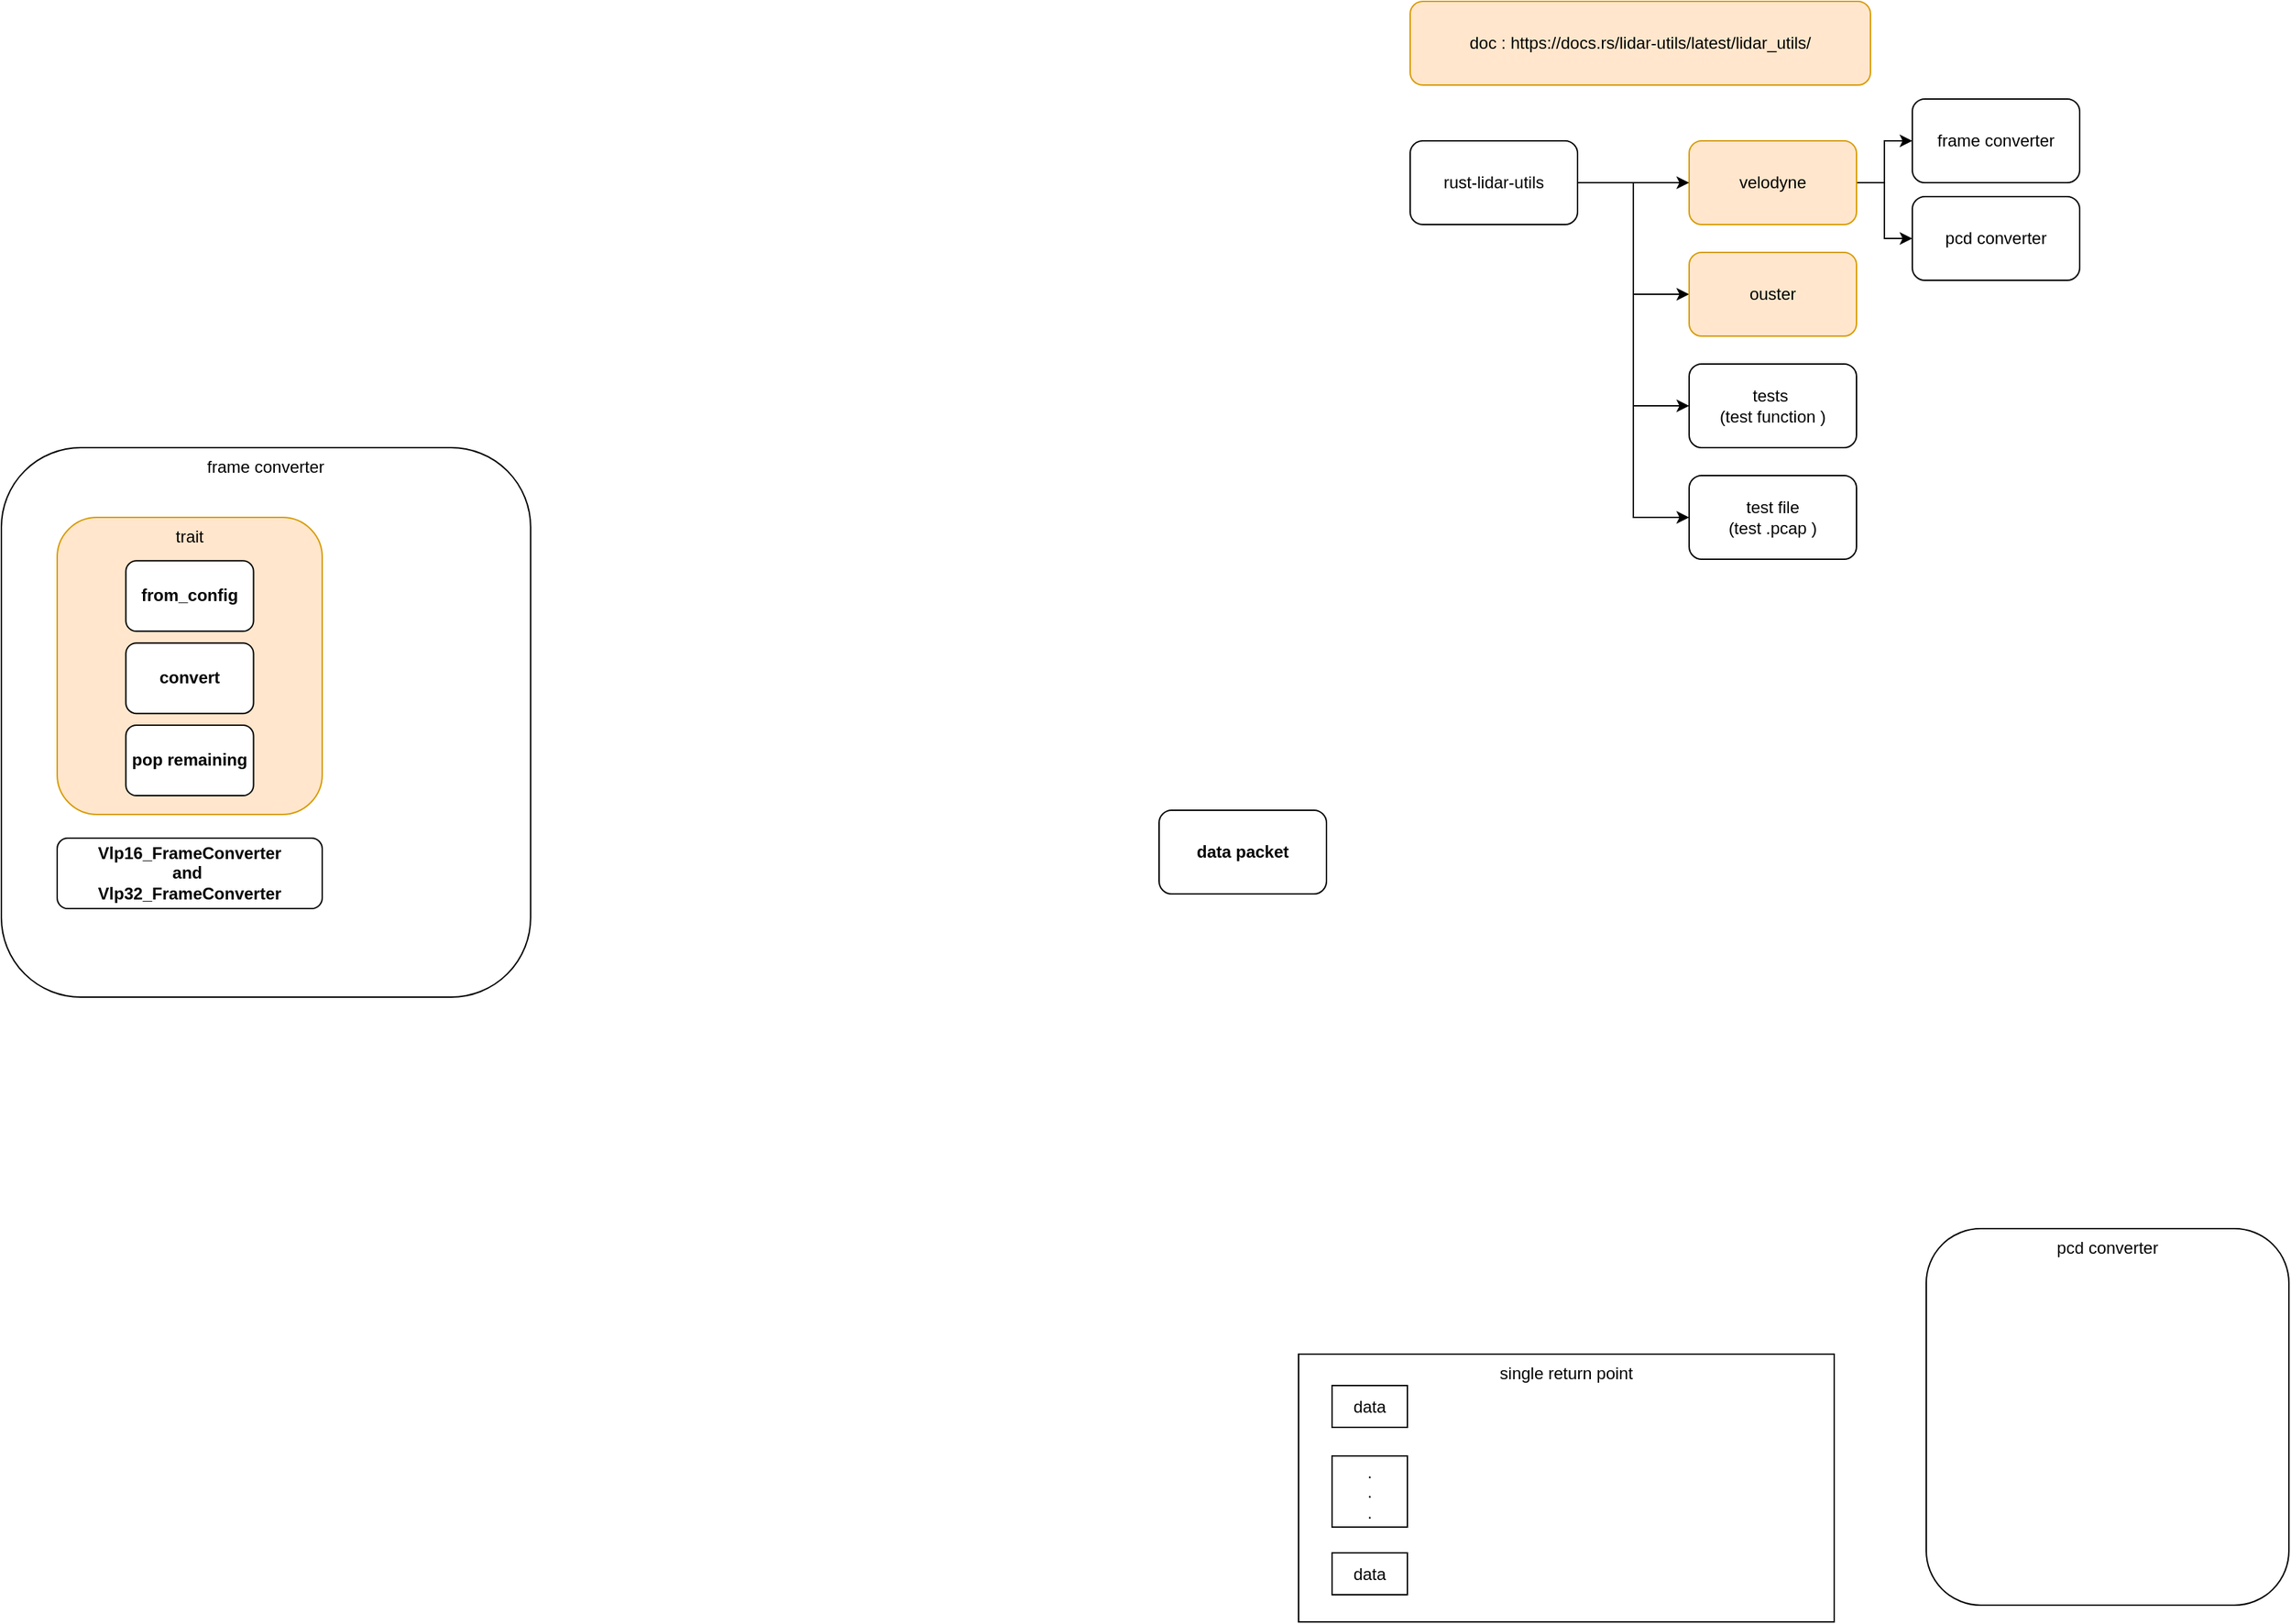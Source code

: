 <mxfile version="15.9.6" type="github">
  <diagram id="g9rVfQRId_UXP_9nCWD6" name="Page-1">
    <mxGraphModel dx="2584" dy="1652" grid="1" gridSize="10" guides="1" tooltips="1" connect="1" arrows="1" fold="1" page="1" pageScale="1" pageWidth="827" pageHeight="1169" math="0" shadow="0">
      <root>
        <mxCell id="0" />
        <mxCell id="1" parent="0" />
        <mxCell id="2hSiSO6r-g4GhnsCLej8-1" value="tests&amp;nbsp;&lt;br&gt;(test function )" style="rounded=1;whiteSpace=wrap;html=1;" parent="1" vertex="1">
          <mxGeometry x="160" y="50" width="120" height="60" as="geometry" />
        </mxCell>
        <mxCell id="2hSiSO6r-g4GhnsCLej8-2" value="data packet" style="rounded=1;whiteSpace=wrap;html=1;fontStyle=1" parent="1" vertex="1">
          <mxGeometry x="-220" y="370" width="120" height="60" as="geometry" />
        </mxCell>
        <mxCell id="6qG_eV-OuzegyWjNAK-b-7" style="edgeStyle=orthogonalEdgeStyle;rounded=0;orthogonalLoop=1;jettySize=auto;html=1;entryX=0;entryY=0.5;entryDx=0;entryDy=0;" edge="1" parent="1" source="2hSiSO6r-g4GhnsCLej8-3" target="6qG_eV-OuzegyWjNAK-b-5">
          <mxGeometry relative="1" as="geometry" />
        </mxCell>
        <mxCell id="6qG_eV-OuzegyWjNAK-b-8" style="edgeStyle=orthogonalEdgeStyle;rounded=0;orthogonalLoop=1;jettySize=auto;html=1;" edge="1" parent="1" source="2hSiSO6r-g4GhnsCLej8-3" target="6qG_eV-OuzegyWjNAK-b-6">
          <mxGeometry relative="1" as="geometry" />
        </mxCell>
        <mxCell id="2hSiSO6r-g4GhnsCLej8-3" value="velodyne" style="rounded=1;whiteSpace=wrap;html=1;fillColor=#ffe6cc;strokeColor=#d79b00;" parent="1" vertex="1">
          <mxGeometry x="160" y="-110" width="120" height="60" as="geometry" />
        </mxCell>
        <mxCell id="2hSiSO6r-g4GhnsCLej8-4" value="doc :&amp;nbsp;https://docs.rs/lidar-utils/latest/lidar_utils/" style="rounded=1;whiteSpace=wrap;html=1;fillColor=#ffe6cc;strokeColor=#d79b00;" parent="1" vertex="1">
          <mxGeometry x="-40" y="-210" width="330" height="60" as="geometry" />
        </mxCell>
        <mxCell id="6qG_eV-OuzegyWjNAK-b-2" style="edgeStyle=orthogonalEdgeStyle;rounded=0;orthogonalLoop=1;jettySize=auto;html=1;entryX=0;entryY=0.5;entryDx=0;entryDy=0;" edge="1" parent="1" source="6qG_eV-OuzegyWjNAK-b-1" target="2hSiSO6r-g4GhnsCLej8-3">
          <mxGeometry relative="1" as="geometry" />
        </mxCell>
        <mxCell id="6qG_eV-OuzegyWjNAK-b-4" style="edgeStyle=orthogonalEdgeStyle;rounded=0;orthogonalLoop=1;jettySize=auto;html=1;entryX=0;entryY=0.5;entryDx=0;entryDy=0;" edge="1" parent="1" source="6qG_eV-OuzegyWjNAK-b-1" target="6qG_eV-OuzegyWjNAK-b-3">
          <mxGeometry relative="1" as="geometry" />
        </mxCell>
        <mxCell id="6qG_eV-OuzegyWjNAK-b-9" style="edgeStyle=orthogonalEdgeStyle;rounded=0;orthogonalLoop=1;jettySize=auto;html=1;entryX=0;entryY=0.5;entryDx=0;entryDy=0;" edge="1" parent="1" source="6qG_eV-OuzegyWjNAK-b-1" target="2hSiSO6r-g4GhnsCLej8-1">
          <mxGeometry relative="1" as="geometry" />
        </mxCell>
        <mxCell id="6qG_eV-OuzegyWjNAK-b-11" style="edgeStyle=orthogonalEdgeStyle;rounded=0;orthogonalLoop=1;jettySize=auto;html=1;entryX=0;entryY=0.5;entryDx=0;entryDy=0;" edge="1" parent="1" source="6qG_eV-OuzegyWjNAK-b-1" target="6qG_eV-OuzegyWjNAK-b-10">
          <mxGeometry relative="1" as="geometry" />
        </mxCell>
        <mxCell id="6qG_eV-OuzegyWjNAK-b-1" value="rust-lidar-utils" style="rounded=1;whiteSpace=wrap;html=1;" vertex="1" parent="1">
          <mxGeometry x="-40" y="-110" width="120" height="60" as="geometry" />
        </mxCell>
        <mxCell id="6qG_eV-OuzegyWjNAK-b-3" value="ouster" style="rounded=1;whiteSpace=wrap;html=1;fillColor=#ffe6cc;strokeColor=#d79b00;" vertex="1" parent="1">
          <mxGeometry x="160" y="-30" width="120" height="60" as="geometry" />
        </mxCell>
        <mxCell id="6qG_eV-OuzegyWjNAK-b-5" value="frame converter" style="rounded=1;whiteSpace=wrap;html=1;" vertex="1" parent="1">
          <mxGeometry x="320" y="-140" width="120" height="60" as="geometry" />
        </mxCell>
        <mxCell id="6qG_eV-OuzegyWjNAK-b-6" value="pcd converter" style="rounded=1;whiteSpace=wrap;html=1;" vertex="1" parent="1">
          <mxGeometry x="320" y="-70" width="120" height="60" as="geometry" />
        </mxCell>
        <mxCell id="6qG_eV-OuzegyWjNAK-b-10" value="test file&lt;br&gt;(test .pcap )" style="rounded=1;whiteSpace=wrap;html=1;" vertex="1" parent="1">
          <mxGeometry x="160" y="130" width="120" height="60" as="geometry" />
        </mxCell>
        <mxCell id="6qG_eV-OuzegyWjNAK-b-12" value="" style="group" vertex="1" connectable="0" parent="1">
          <mxGeometry x="-120" y="760" width="384" height="192" as="geometry" />
        </mxCell>
        <mxCell id="_eqaHYVxHlZJ16gZmGbW-1" value="single return point" style="rounded=0;whiteSpace=wrap;html=1;verticalAlign=top;" parent="6qG_eV-OuzegyWjNAK-b-12" vertex="1">
          <mxGeometry width="384" height="192" as="geometry" />
        </mxCell>
        <mxCell id="_eqaHYVxHlZJ16gZmGbW-2" value="data" style="rounded=0;whiteSpace=wrap;html=1;" parent="6qG_eV-OuzegyWjNAK-b-12" vertex="1">
          <mxGeometry x="24" y="142.5" width="54" height="30" as="geometry" />
        </mxCell>
        <mxCell id="_eqaHYVxHlZJ16gZmGbW-3" value="data" style="rounded=0;whiteSpace=wrap;html=1;" parent="6qG_eV-OuzegyWjNAK-b-12" vertex="1">
          <mxGeometry x="24" y="22.5" width="54" height="30" as="geometry" />
        </mxCell>
        <mxCell id="_eqaHYVxHlZJ16gZmGbW-4" value=".&lt;br&gt;.&lt;br&gt;.&lt;br&gt;" style="rounded=0;whiteSpace=wrap;html=1;" parent="6qG_eV-OuzegyWjNAK-b-12" vertex="1">
          <mxGeometry x="24" y="73" width="54" height="51" as="geometry" />
        </mxCell>
        <mxCell id="6qG_eV-OuzegyWjNAK-b-14" value="pcd converter" style="rounded=1;whiteSpace=wrap;html=1;verticalAlign=top;" vertex="1" parent="1">
          <mxGeometry x="330" y="670" width="260" height="270" as="geometry" />
        </mxCell>
        <mxCell id="6qG_eV-OuzegyWjNAK-b-15" value="frame converter" style="rounded=1;whiteSpace=wrap;html=1;verticalAlign=top;" vertex="1" parent="1">
          <mxGeometry x="-1050" y="110" width="379.41" height="394" as="geometry" />
        </mxCell>
        <mxCell id="6qG_eV-OuzegyWjNAK-b-21" value="" style="group" vertex="1" connectable="0" parent="1">
          <mxGeometry x="-1010" y="160" width="190" height="213" as="geometry" />
        </mxCell>
        <mxCell id="6qG_eV-OuzegyWjNAK-b-20" value="trait" style="rounded=1;whiteSpace=wrap;html=1;verticalAlign=top;fillColor=#ffe6cc;strokeColor=#d79b00;" vertex="1" parent="6qG_eV-OuzegyWjNAK-b-21">
          <mxGeometry width="190" height="213" as="geometry" />
        </mxCell>
        <mxCell id="6qG_eV-OuzegyWjNAK-b-16" value="from_config" style="rounded=1;whiteSpace=wrap;html=1;fontStyle=1" vertex="1" parent="6qG_eV-OuzegyWjNAK-b-21">
          <mxGeometry x="49.241" y="31.15" width="91.526" height="50.514" as="geometry" />
        </mxCell>
        <mxCell id="6qG_eV-OuzegyWjNAK-b-17" value="convert" style="rounded=1;whiteSpace=wrap;html=1;fontStyle=1" vertex="1" parent="6qG_eV-OuzegyWjNAK-b-21">
          <mxGeometry x="49.241" y="90.083" width="91.526" height="50.514" as="geometry" />
        </mxCell>
        <mxCell id="6qG_eV-OuzegyWjNAK-b-18" value="pop remaining" style="rounded=1;whiteSpace=wrap;html=1;fontStyle=1" vertex="1" parent="6qG_eV-OuzegyWjNAK-b-21">
          <mxGeometry x="49.241" y="149.016" width="91.526" height="50.514" as="geometry" />
        </mxCell>
        <mxCell id="6qG_eV-OuzegyWjNAK-b-24" value="Vlp16_FrameConverter&lt;br&gt;and&amp;nbsp;&lt;br&gt;Vlp32_FrameConverter" style="rounded=1;whiteSpace=wrap;html=1;fontStyle=1" vertex="1" parent="1">
          <mxGeometry x="-1010" y="390" width="190" height="50.51" as="geometry" />
        </mxCell>
      </root>
    </mxGraphModel>
  </diagram>
</mxfile>
